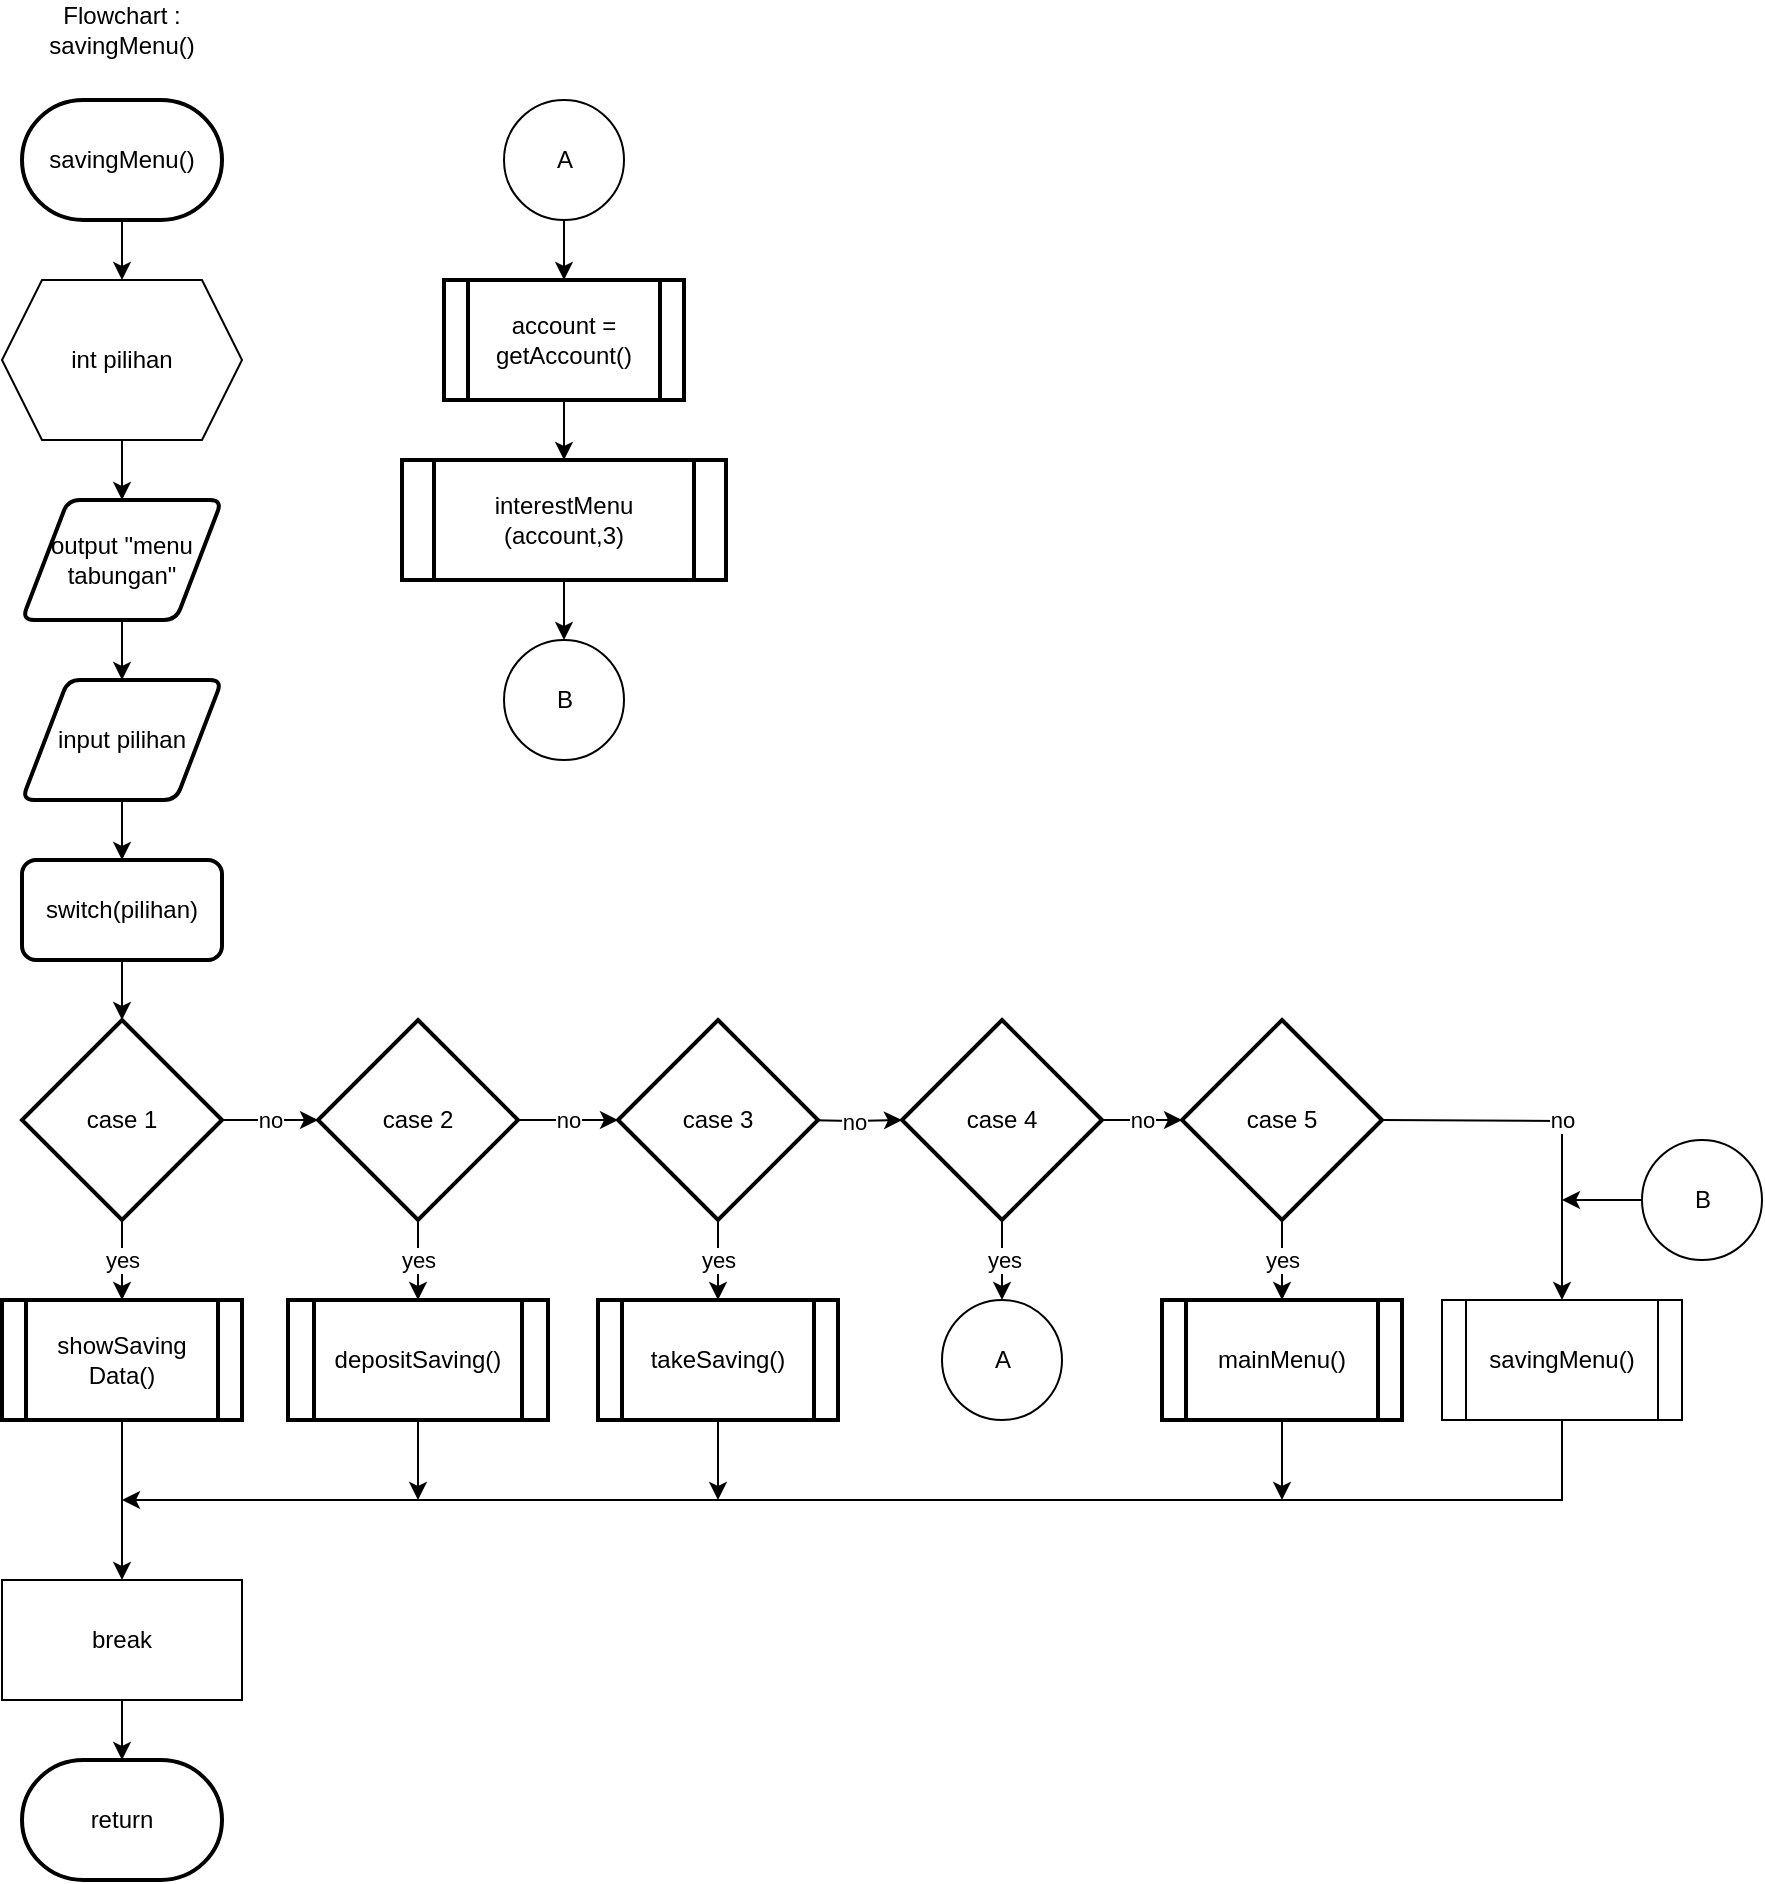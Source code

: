<mxfile version="15.9.4" type="device" pages="4"><diagram id="C5RBs43oDa-KdzZeNtuy" name="savingMenu()"><mxGraphModel dx="1019" dy="450" grid="1" gridSize="10" guides="1" tooltips="1" connect="1" arrows="1" fold="1" page="1" pageScale="1" pageWidth="827" pageHeight="1169" math="0" shadow="0"><root><mxCell id="WIyWlLk6GJQsqaUBKTNV-0"/><mxCell id="WIyWlLk6GJQsqaUBKTNV-1" parent="WIyWlLk6GJQsqaUBKTNV-0"/><mxCell id="yIIcX4tYhxVUDGNfmYMy-3" value="" style="edgeStyle=orthogonalEdgeStyle;rounded=0;orthogonalLoop=1;jettySize=auto;html=1;" parent="WIyWlLk6GJQsqaUBKTNV-1" source="-nszUusrxc3JbO1fV3Kq-1" target="yIIcX4tYhxVUDGNfmYMy-0" edge="1"><mxGeometry relative="1" as="geometry"/></mxCell><mxCell id="-nszUusrxc3JbO1fV3Kq-1" value="savingMenu()" style="strokeWidth=2;html=1;shape=mxgraph.flowchart.terminator;whiteSpace=wrap;" parent="WIyWlLk6GJQsqaUBKTNV-1" vertex="1"><mxGeometry x="90" y="130" width="100" height="60" as="geometry"/></mxCell><mxCell id="-nszUusrxc3JbO1fV3Kq-2" value="Flowchart : savingMenu()" style="text;html=1;strokeColor=none;fillColor=none;align=center;verticalAlign=middle;whiteSpace=wrap;rounded=0;" parent="WIyWlLk6GJQsqaUBKTNV-1" vertex="1"><mxGeometry x="105" y="80" width="70" height="30" as="geometry"/></mxCell><mxCell id="-nszUusrxc3JbO1fV3Kq-3" value="" style="edgeStyle=orthogonalEdgeStyle;rounded=0;orthogonalLoop=1;jettySize=auto;html=1;" parent="WIyWlLk6GJQsqaUBKTNV-1" source="-nszUusrxc3JbO1fV3Kq-4" target="-nszUusrxc3JbO1fV3Kq-6" edge="1"><mxGeometry relative="1" as="geometry"/></mxCell><mxCell id="-nszUusrxc3JbO1fV3Kq-4" value="output &quot;menu &lt;br&gt;tabungan&quot;" style="shape=parallelogram;html=1;strokeWidth=2;perimeter=parallelogramPerimeter;whiteSpace=wrap;rounded=1;arcSize=12;size=0.23;" parent="WIyWlLk6GJQsqaUBKTNV-1" vertex="1"><mxGeometry x="90" y="330" width="100" height="60" as="geometry"/></mxCell><mxCell id="-nszUusrxc3JbO1fV3Kq-5" value="" style="edgeStyle=orthogonalEdgeStyle;rounded=0;orthogonalLoop=1;jettySize=auto;html=1;" parent="WIyWlLk6GJQsqaUBKTNV-1" source="-nszUusrxc3JbO1fV3Kq-6" target="-nszUusrxc3JbO1fV3Kq-8" edge="1"><mxGeometry relative="1" as="geometry"/></mxCell><mxCell id="-nszUusrxc3JbO1fV3Kq-6" value="input pilihan" style="shape=parallelogram;html=1;strokeWidth=2;perimeter=parallelogramPerimeter;whiteSpace=wrap;rounded=1;arcSize=12;size=0.23;" parent="WIyWlLk6GJQsqaUBKTNV-1" vertex="1"><mxGeometry x="90" y="420" width="100" height="60" as="geometry"/></mxCell><mxCell id="-nszUusrxc3JbO1fV3Kq-7" value="" style="edgeStyle=orthogonalEdgeStyle;rounded=0;orthogonalLoop=1;jettySize=auto;html=1;" parent="WIyWlLk6GJQsqaUBKTNV-1" source="-nszUusrxc3JbO1fV3Kq-8" target="-nszUusrxc3JbO1fV3Kq-11" edge="1"><mxGeometry relative="1" as="geometry"/></mxCell><mxCell id="-nszUusrxc3JbO1fV3Kq-8" value="switch(pilihan)" style="rounded=1;whiteSpace=wrap;html=1;absoluteArcSize=1;arcSize=14;strokeWidth=2;" parent="WIyWlLk6GJQsqaUBKTNV-1" vertex="1"><mxGeometry x="90" y="510" width="100" height="50" as="geometry"/></mxCell><mxCell id="-nszUusrxc3JbO1fV3Kq-9" value="no" style="edgeStyle=orthogonalEdgeStyle;rounded=0;orthogonalLoop=1;jettySize=auto;html=1;" parent="WIyWlLk6GJQsqaUBKTNV-1" source="-nszUusrxc3JbO1fV3Kq-11" target="-nszUusrxc3JbO1fV3Kq-14" edge="1"><mxGeometry relative="1" as="geometry"/></mxCell><mxCell id="-nszUusrxc3JbO1fV3Kq-10" value="yes" style="edgeStyle=orthogonalEdgeStyle;rounded=0;orthogonalLoop=1;jettySize=auto;html=1;" parent="WIyWlLk6GJQsqaUBKTNV-1" source="-nszUusrxc3JbO1fV3Kq-11" target="-nszUusrxc3JbO1fV3Kq-33" edge="1"><mxGeometry relative="1" as="geometry"/></mxCell><mxCell id="-nszUusrxc3JbO1fV3Kq-11" value="case 1" style="strokeWidth=2;html=1;shape=mxgraph.flowchart.decision;whiteSpace=wrap;" parent="WIyWlLk6GJQsqaUBKTNV-1" vertex="1"><mxGeometry x="90" y="590" width="100" height="100" as="geometry"/></mxCell><mxCell id="-nszUusrxc3JbO1fV3Kq-12" value="no" style="edgeStyle=orthogonalEdgeStyle;rounded=0;orthogonalLoop=1;jettySize=auto;html=1;" parent="WIyWlLk6GJQsqaUBKTNV-1" source="-nszUusrxc3JbO1fV3Kq-14" target="-nszUusrxc3JbO1fV3Kq-17" edge="1"><mxGeometry relative="1" as="geometry"/></mxCell><mxCell id="-nszUusrxc3JbO1fV3Kq-13" value="yes" style="edgeStyle=orthogonalEdgeStyle;rounded=0;orthogonalLoop=1;jettySize=auto;html=1;" parent="WIyWlLk6GJQsqaUBKTNV-1" source="-nszUusrxc3JbO1fV3Kq-14" target="-nszUusrxc3JbO1fV3Kq-19" edge="1"><mxGeometry relative="1" as="geometry"/></mxCell><mxCell id="-nszUusrxc3JbO1fV3Kq-14" value="case 2" style="strokeWidth=2;html=1;shape=mxgraph.flowchart.decision;whiteSpace=wrap;" parent="WIyWlLk6GJQsqaUBKTNV-1" vertex="1"><mxGeometry x="238" y="590" width="100" height="100" as="geometry"/></mxCell><mxCell id="-nszUusrxc3JbO1fV3Kq-15" value="yes" style="edgeStyle=orthogonalEdgeStyle;rounded=0;orthogonalLoop=1;jettySize=auto;html=1;" parent="WIyWlLk6GJQsqaUBKTNV-1" source="-nszUusrxc3JbO1fV3Kq-17" target="-nszUusrxc3JbO1fV3Kq-21" edge="1"><mxGeometry relative="1" as="geometry"/></mxCell><mxCell id="-nszUusrxc3JbO1fV3Kq-16" value="no" style="edgeStyle=orthogonalEdgeStyle;rounded=0;orthogonalLoop=1;jettySize=auto;html=1;" parent="WIyWlLk6GJQsqaUBKTNV-1" target="-nszUusrxc3JbO1fV3Kq-24" edge="1"><mxGeometry relative="1" as="geometry"><mxPoint x="480" y="640" as="sourcePoint"/></mxGeometry></mxCell><mxCell id="-nszUusrxc3JbO1fV3Kq-17" value="case 3" style="strokeWidth=2;html=1;shape=mxgraph.flowchart.decision;whiteSpace=wrap;" parent="WIyWlLk6GJQsqaUBKTNV-1" vertex="1"><mxGeometry x="388" y="590" width="100" height="100" as="geometry"/></mxCell><mxCell id="xjSp0r-XXfAKf_HPxONx-3" style="edgeStyle=orthogonalEdgeStyle;rounded=0;orthogonalLoop=1;jettySize=auto;html=1;exitX=0.5;exitY=1;exitDx=0;exitDy=0;" parent="WIyWlLk6GJQsqaUBKTNV-1" source="-nszUusrxc3JbO1fV3Kq-19" edge="1"><mxGeometry relative="1" as="geometry"><mxPoint x="288" y="830" as="targetPoint"/></mxGeometry></mxCell><mxCell id="-nszUusrxc3JbO1fV3Kq-19" value="depositSaving()" style="shape=process;whiteSpace=wrap;html=1;backgroundOutline=1;strokeWidth=2;" parent="WIyWlLk6GJQsqaUBKTNV-1" vertex="1"><mxGeometry x="223" y="730" width="130" height="60" as="geometry"/></mxCell><mxCell id="xjSp0r-XXfAKf_HPxONx-5" style="edgeStyle=orthogonalEdgeStyle;rounded=0;orthogonalLoop=1;jettySize=auto;html=1;exitX=0.5;exitY=1;exitDx=0;exitDy=0;" parent="WIyWlLk6GJQsqaUBKTNV-1" source="-nszUusrxc3JbO1fV3Kq-21" edge="1"><mxGeometry relative="1" as="geometry"><mxPoint x="438" y="830" as="targetPoint"/></mxGeometry></mxCell><mxCell id="-nszUusrxc3JbO1fV3Kq-21" value="takeSaving()" style="shape=process;whiteSpace=wrap;html=1;backgroundOutline=1;strokeWidth=2;" parent="WIyWlLk6GJQsqaUBKTNV-1" vertex="1"><mxGeometry x="378" y="730" width="120" height="60" as="geometry"/></mxCell><mxCell id="-nszUusrxc3JbO1fV3Kq-22" value="yes" style="edgeStyle=orthogonalEdgeStyle;rounded=0;orthogonalLoop=1;jettySize=auto;html=1;" parent="WIyWlLk6GJQsqaUBKTNV-1" source="-nszUusrxc3JbO1fV3Kq-24" edge="1"><mxGeometry relative="1" as="geometry"><mxPoint x="580" y="730" as="targetPoint"/></mxGeometry></mxCell><mxCell id="-nszUusrxc3JbO1fV3Kq-23" value="no" style="edgeStyle=orthogonalEdgeStyle;rounded=0;orthogonalLoop=1;jettySize=auto;html=1;" parent="WIyWlLk6GJQsqaUBKTNV-1" source="-nszUusrxc3JbO1fV3Kq-24" target="-nszUusrxc3JbO1fV3Kq-28" edge="1"><mxGeometry relative="1" as="geometry"/></mxCell><mxCell id="-nszUusrxc3JbO1fV3Kq-24" value="case 4" style="strokeWidth=2;html=1;shape=mxgraph.flowchart.decision;whiteSpace=wrap;" parent="WIyWlLk6GJQsqaUBKTNV-1" vertex="1"><mxGeometry x="530" y="590" width="100" height="100" as="geometry"/></mxCell><mxCell id="-nszUusrxc3JbO1fV3Kq-27" value="yes" style="edgeStyle=orthogonalEdgeStyle;rounded=0;orthogonalLoop=1;jettySize=auto;html=1;" parent="WIyWlLk6GJQsqaUBKTNV-1" source="-nszUusrxc3JbO1fV3Kq-28" target="-nszUusrxc3JbO1fV3Kq-30" edge="1"><mxGeometry relative="1" as="geometry"/></mxCell><mxCell id="-nszUusrxc3JbO1fV3Kq-28" value="case 5" style="strokeWidth=2;html=1;shape=mxgraph.flowchart.decision;whiteSpace=wrap;" parent="WIyWlLk6GJQsqaUBKTNV-1" vertex="1"><mxGeometry x="670" y="590" width="100" height="100" as="geometry"/></mxCell><mxCell id="xjSp0r-XXfAKf_HPxONx-6" style="edgeStyle=orthogonalEdgeStyle;rounded=0;orthogonalLoop=1;jettySize=auto;html=1;exitX=0.5;exitY=1;exitDx=0;exitDy=0;" parent="WIyWlLk6GJQsqaUBKTNV-1" source="-nszUusrxc3JbO1fV3Kq-30" edge="1"><mxGeometry relative="1" as="geometry"><mxPoint x="720" y="830" as="targetPoint"/></mxGeometry></mxCell><mxCell id="-nszUusrxc3JbO1fV3Kq-30" value="mainMenu()" style="shape=process;whiteSpace=wrap;html=1;backgroundOutline=1;strokeWidth=2;" parent="WIyWlLk6GJQsqaUBKTNV-1" vertex="1"><mxGeometry x="660" y="730" width="120" height="60" as="geometry"/></mxCell><mxCell id="-nszUusrxc3JbO1fV3Kq-31" value="no" style="edgeStyle=orthogonalEdgeStyle;rounded=0;orthogonalLoop=1;jettySize=auto;html=1;exitX=1;exitY=0.5;exitDx=0;exitDy=0;exitPerimeter=0;entryX=0.5;entryY=0;entryDx=0;entryDy=0;" parent="WIyWlLk6GJQsqaUBKTNV-1" target="-nszUusrxc3JbO1fV3Kq-35" edge="1"><mxGeometry relative="1" as="geometry"><mxPoint x="770" y="640" as="sourcePoint"/></mxGeometry></mxCell><mxCell id="xjSp0r-XXfAKf_HPxONx-2" value="" style="edgeStyle=orthogonalEdgeStyle;rounded=0;orthogonalLoop=1;jettySize=auto;html=1;" parent="WIyWlLk6GJQsqaUBKTNV-1" source="-nszUusrxc3JbO1fV3Kq-33" target="xjSp0r-XXfAKf_HPxONx-1" edge="1"><mxGeometry relative="1" as="geometry"/></mxCell><mxCell id="-nszUusrxc3JbO1fV3Kq-33" value="showSaving&lt;br&gt;Data()" style="shape=process;whiteSpace=wrap;html=1;backgroundOutline=1;strokeWidth=2;" parent="WIyWlLk6GJQsqaUBKTNV-1" vertex="1"><mxGeometry x="80" y="730" width="120" height="60" as="geometry"/></mxCell><mxCell id="-nszUusrxc3JbO1fV3Kq-34" style="edgeStyle=orthogonalEdgeStyle;rounded=0;orthogonalLoop=1;jettySize=auto;html=1;exitX=0.5;exitY=1;exitDx=0;exitDy=0;" parent="WIyWlLk6GJQsqaUBKTNV-1" source="-nszUusrxc3JbO1fV3Kq-35" edge="1"><mxGeometry relative="1" as="geometry"><mxPoint x="140" y="830" as="targetPoint"/><Array as="points"><mxPoint x="860" y="830"/><mxPoint x="720" y="830"/></Array></mxGeometry></mxCell><mxCell id="-nszUusrxc3JbO1fV3Kq-35" value="savingMenu()" style="shape=process;whiteSpace=wrap;html=1;backgroundOutline=1;" parent="WIyWlLk6GJQsqaUBKTNV-1" vertex="1"><mxGeometry x="800" y="730" width="120" height="60" as="geometry"/></mxCell><mxCell id="-nszUusrxc3JbO1fV3Kq-36" value="return" style="strokeWidth=2;html=1;shape=mxgraph.flowchart.terminator;whiteSpace=wrap;" parent="WIyWlLk6GJQsqaUBKTNV-1" vertex="1"><mxGeometry x="90" y="960" width="100" height="60" as="geometry"/></mxCell><mxCell id="-nszUusrxc3JbO1fV3Kq-37" value="A" style="verticalLabelPosition=middle;verticalAlign=middle;html=1;shape=mxgraph.flowchart.on-page_reference;labelPosition=center;align=center;" parent="WIyWlLk6GJQsqaUBKTNV-1" vertex="1"><mxGeometry x="550" y="730" width="60" height="60" as="geometry"/></mxCell><mxCell id="-nszUusrxc3JbO1fV3Kq-45" style="edgeStyle=orthogonalEdgeStyle;rounded=0;orthogonalLoop=1;jettySize=auto;html=1;exitX=0.5;exitY=1;exitDx=0;exitDy=0;exitPerimeter=0;" parent="WIyWlLk6GJQsqaUBKTNV-1" source="-nszUusrxc3JbO1fV3Kq-38" target="-nszUusrxc3JbO1fV3Kq-39" edge="1"><mxGeometry relative="1" as="geometry"/></mxCell><mxCell id="-nszUusrxc3JbO1fV3Kq-38" value="A" style="verticalLabelPosition=middle;verticalAlign=middle;html=1;shape=mxgraph.flowchart.on-page_reference;labelPosition=center;align=center;" parent="WIyWlLk6GJQsqaUBKTNV-1" vertex="1"><mxGeometry x="331" y="130" width="60" height="60" as="geometry"/></mxCell><mxCell id="-nszUusrxc3JbO1fV3Kq-46" style="edgeStyle=orthogonalEdgeStyle;rounded=0;orthogonalLoop=1;jettySize=auto;html=1;exitX=0.5;exitY=1;exitDx=0;exitDy=0;" parent="WIyWlLk6GJQsqaUBKTNV-1" source="-nszUusrxc3JbO1fV3Kq-39" target="-nszUusrxc3JbO1fV3Kq-40" edge="1"><mxGeometry relative="1" as="geometry"/></mxCell><mxCell id="-nszUusrxc3JbO1fV3Kq-39" value="account = getAccount()" style="shape=process;whiteSpace=wrap;html=1;backgroundOutline=1;strokeWidth=2;" parent="WIyWlLk6GJQsqaUBKTNV-1" vertex="1"><mxGeometry x="301" y="220" width="120" height="60" as="geometry"/></mxCell><mxCell id="-nszUusrxc3JbO1fV3Kq-47" style="edgeStyle=orthogonalEdgeStyle;rounded=0;orthogonalLoop=1;jettySize=auto;html=1;exitX=0.5;exitY=1;exitDx=0;exitDy=0;entryX=0.5;entryY=0;entryDx=0;entryDy=0;" parent="WIyWlLk6GJQsqaUBKTNV-1" source="-nszUusrxc3JbO1fV3Kq-40" edge="1"><mxGeometry relative="1" as="geometry"><mxPoint x="361" y="400" as="targetPoint"/></mxGeometry></mxCell><mxCell id="-nszUusrxc3JbO1fV3Kq-40" value="interestMenu&lt;br&gt;(account,3)" style="shape=process;whiteSpace=wrap;html=1;backgroundOutline=1;strokeWidth=2;" parent="WIyWlLk6GJQsqaUBKTNV-1" vertex="1"><mxGeometry x="280" y="310" width="162" height="60" as="geometry"/></mxCell><mxCell id="-nszUusrxc3JbO1fV3Kq-48" value="B" style="verticalLabelPosition=middle;verticalAlign=middle;html=1;shape=mxgraph.flowchart.on-page_reference;labelPosition=center;align=center;" parent="WIyWlLk6GJQsqaUBKTNV-1" vertex="1"><mxGeometry x="331" y="400" width="60" height="60" as="geometry"/></mxCell><mxCell id="xjSp0r-XXfAKf_HPxONx-0" style="edgeStyle=orthogonalEdgeStyle;rounded=0;orthogonalLoop=1;jettySize=auto;html=1;exitX=0;exitY=0.5;exitDx=0;exitDy=0;exitPerimeter=0;" parent="WIyWlLk6GJQsqaUBKTNV-1" source="-nszUusrxc3JbO1fV3Kq-49" edge="1"><mxGeometry relative="1" as="geometry"><mxPoint x="860" y="680" as="targetPoint"/></mxGeometry></mxCell><mxCell id="-nszUusrxc3JbO1fV3Kq-49" value="B" style="verticalLabelPosition=middle;verticalAlign=middle;html=1;shape=mxgraph.flowchart.on-page_reference;labelPosition=center;align=center;" parent="WIyWlLk6GJQsqaUBKTNV-1" vertex="1"><mxGeometry x="900" y="650" width="60" height="60" as="geometry"/></mxCell><mxCell id="yIIcX4tYhxVUDGNfmYMy-2" value="" style="edgeStyle=orthogonalEdgeStyle;rounded=0;orthogonalLoop=1;jettySize=auto;html=1;" parent="WIyWlLk6GJQsqaUBKTNV-1" source="yIIcX4tYhxVUDGNfmYMy-0" target="-nszUusrxc3JbO1fV3Kq-4" edge="1"><mxGeometry relative="1" as="geometry"/></mxCell><mxCell id="yIIcX4tYhxVUDGNfmYMy-0" value="int pilihan" style="shape=hexagon;perimeter=hexagonPerimeter2;whiteSpace=wrap;html=1;fixedSize=1;" parent="WIyWlLk6GJQsqaUBKTNV-1" vertex="1"><mxGeometry x="80" y="220" width="120" height="80" as="geometry"/></mxCell><mxCell id="xjSp0r-XXfAKf_HPxONx-7" value="" style="edgeStyle=orthogonalEdgeStyle;rounded=0;orthogonalLoop=1;jettySize=auto;html=1;" parent="WIyWlLk6GJQsqaUBKTNV-1" source="xjSp0r-XXfAKf_HPxONx-1" target="-nszUusrxc3JbO1fV3Kq-36" edge="1"><mxGeometry relative="1" as="geometry"/></mxCell><mxCell id="xjSp0r-XXfAKf_HPxONx-1" value="break" style="rounded=0;whiteSpace=wrap;html=1;" parent="WIyWlLk6GJQsqaUBKTNV-1" vertex="1"><mxGeometry x="80" y="870" width="120" height="60" as="geometry"/></mxCell></root></mxGraphModel></diagram><diagram id="xe0Y-MB29WA9y-xIj9U2" name="showSavingData()"><mxGraphModel dx="1019" dy="528" grid="1" gridSize="10" guides="1" tooltips="1" connect="1" arrows="1" fold="1" page="1" pageScale="1" pageWidth="850" pageHeight="1100" math="0" shadow="0"><root><mxCell id="8jL4hDLIi4pe080uTRAJ-0"/><mxCell id="8jL4hDLIi4pe080uTRAJ-1" parent="8jL4hDLIi4pe080uTRAJ-0"/><mxCell id="kbGMlNu9Hg7yZWEitsHK-0" value="" style="edgeStyle=orthogonalEdgeStyle;rounded=0;orthogonalLoop=1;jettySize=auto;html=1;" parent="8jL4hDLIi4pe080uTRAJ-1" source="kbGMlNu9Hg7yZWEitsHK-1" target="kbGMlNu9Hg7yZWEitsHK-4" edge="1"><mxGeometry relative="1" as="geometry"/></mxCell><mxCell id="kbGMlNu9Hg7yZWEitsHK-1" value="showSavingData()" style="strokeWidth=2;html=1;shape=mxgraph.flowchart.terminator;whiteSpace=wrap;" parent="8jL4hDLIi4pe080uTRAJ-1" vertex="1"><mxGeometry x="90" y="140" width="100" height="60" as="geometry"/></mxCell><mxCell id="kbGMlNu9Hg7yZWEitsHK-2" value="Flowchart :&amp;nbsp;&lt;br&gt;showSavingData()" style="text;html=1;strokeColor=none;fillColor=none;align=center;verticalAlign=middle;whiteSpace=wrap;rounded=0;" parent="8jL4hDLIi4pe080uTRAJ-1" vertex="1"><mxGeometry x="105" y="90" width="70" height="30" as="geometry"/></mxCell><mxCell id="kbGMlNu9Hg7yZWEitsHK-3" value="" style="edgeStyle=orthogonalEdgeStyle;rounded=0;orthogonalLoop=1;jettySize=auto;html=1;" parent="8jL4hDLIi4pe080uTRAJ-1" source="kbGMlNu9Hg7yZWEitsHK-4" target="kbGMlNu9Hg7yZWEitsHK-6" edge="1"><mxGeometry relative="1" as="geometry"/></mxCell><mxCell id="kbGMlNu9Hg7yZWEitsHK-4" value="account = getAccount()" style="shape=process;whiteSpace=wrap;html=1;backgroundOutline=1;" parent="8jL4hDLIi4pe080uTRAJ-1" vertex="1"><mxGeometry x="80" y="230" width="120" height="60" as="geometry"/></mxCell><mxCell id="kbGMlNu9Hg7yZWEitsHK-5" value="" style="edgeStyle=orthogonalEdgeStyle;rounded=0;orthogonalLoop=1;jettySize=auto;html=1;" parent="8jL4hDLIi4pe080uTRAJ-1" source="kbGMlNu9Hg7yZWEitsHK-6" target="kbGMlNu9Hg7yZWEitsHK-8" edge="1"><mxGeometry relative="1" as="geometry"/></mxCell><mxCell id="kbGMlNu9Hg7yZWEitsHK-6" value="output &quot;jumlah&lt;br&gt;tabungan&quot; +account[3]" style="shape=parallelogram;perimeter=parallelogramPerimeter;whiteSpace=wrap;html=1;fixedSize=1;" parent="8jL4hDLIi4pe080uTRAJ-1" vertex="1"><mxGeometry x="80" y="320" width="120" height="60" as="geometry"/></mxCell><mxCell id="kbGMlNu9Hg7yZWEitsHK-7" value="" style="edgeStyle=orthogonalEdgeStyle;rounded=0;orthogonalLoop=1;jettySize=auto;html=1;" parent="8jL4hDLIi4pe080uTRAJ-1" source="kbGMlNu9Hg7yZWEitsHK-8" target="kbGMlNu9Hg7yZWEitsHK-10" edge="1"><mxGeometry relative="1" as="geometry"/></mxCell><mxCell id="kbGMlNu9Hg7yZWEitsHK-8" value="addHistory&lt;br&gt;(account[0],msg)" style="shape=process;whiteSpace=wrap;html=1;backgroundOutline=1;" parent="8jL4hDLIi4pe080uTRAJ-1" vertex="1"><mxGeometry x="80" y="410" width="120" height="60" as="geometry"/></mxCell><mxCell id="kbGMlNu9Hg7yZWEitsHK-9" value="" style="edgeStyle=orthogonalEdgeStyle;rounded=0;orthogonalLoop=1;jettySize=auto;html=1;" parent="8jL4hDLIi4pe080uTRAJ-1" source="kbGMlNu9Hg7yZWEitsHK-10" target="kbGMlNu9Hg7yZWEitsHK-11" edge="1"><mxGeometry relative="1" as="geometry"/></mxCell><mxCell id="kbGMlNu9Hg7yZWEitsHK-10" value="savingMenu()" style="shape=process;whiteSpace=wrap;html=1;backgroundOutline=1;" parent="8jL4hDLIi4pe080uTRAJ-1" vertex="1"><mxGeometry x="80" y="500" width="120" height="60" as="geometry"/></mxCell><mxCell id="kbGMlNu9Hg7yZWEitsHK-11" value="return" style="strokeWidth=2;html=1;shape=mxgraph.flowchart.terminator;whiteSpace=wrap;" parent="8jL4hDLIi4pe080uTRAJ-1" vertex="1"><mxGeometry x="90" y="590" width="100" height="60" as="geometry"/></mxCell></root></mxGraphModel></diagram><diagram id="n7FV_tRRDbVzC53QKuAc" name="depositSaving()"><mxGraphModel dx="1019" dy="528" grid="1" gridSize="10" guides="1" tooltips="1" connect="1" arrows="1" fold="1" page="1" pageScale="1" pageWidth="850" pageHeight="1100" math="0" shadow="0"><root><mxCell id="qZUuwB2qGm_SdZh3Veas-0"/><mxCell id="qZUuwB2qGm_SdZh3Veas-1" parent="qZUuwB2qGm_SdZh3Veas-0"/><mxCell id="ROjh1EEbCivWpaSVxhmd-0" value="" style="edgeStyle=orthogonalEdgeStyle;rounded=0;orthogonalLoop=1;jettySize=auto;html=1;" parent="qZUuwB2qGm_SdZh3Veas-1" source="ROjh1EEbCivWpaSVxhmd-1" target="ROjh1EEbCivWpaSVxhmd-15" edge="1"><mxGeometry relative="1" as="geometry"/></mxCell><mxCell id="ROjh1EEbCivWpaSVxhmd-1" value="depositSaving()" style="strokeWidth=2;html=1;shape=mxgraph.flowchart.terminator;whiteSpace=wrap;" parent="qZUuwB2qGm_SdZh3Veas-1" vertex="1"><mxGeometry x="90" y="130" width="100" height="60" as="geometry"/></mxCell><mxCell id="ROjh1EEbCivWpaSVxhmd-2" value="Flowchart : depositSaving()" style="text;html=1;strokeColor=none;fillColor=none;align=center;verticalAlign=middle;whiteSpace=wrap;rounded=0;" parent="qZUuwB2qGm_SdZh3Veas-1" vertex="1"><mxGeometry x="105" y="80" width="70" height="30" as="geometry"/></mxCell><mxCell id="ROjh1EEbCivWpaSVxhmd-3" value="" style="edgeStyle=orthogonalEdgeStyle;rounded=0;orthogonalLoop=1;jettySize=auto;html=1;" parent="qZUuwB2qGm_SdZh3Veas-1" source="ROjh1EEbCivWpaSVxhmd-4" target="ROjh1EEbCivWpaSVxhmd-6" edge="1"><mxGeometry relative="1" as="geometry"/></mxCell><mxCell id="ROjh1EEbCivWpaSVxhmd-4" value="account = getAccount()" style="shape=process;whiteSpace=wrap;html=1;backgroundOutline=1;" parent="qZUuwB2qGm_SdZh3Veas-1" vertex="1"><mxGeometry x="80" y="330" width="120" height="60" as="geometry"/></mxCell><mxCell id="ROjh1EEbCivWpaSVxhmd-5" value="" style="edgeStyle=orthogonalEdgeStyle;rounded=0;orthogonalLoop=1;jettySize=auto;html=1;" parent="qZUuwB2qGm_SdZh3Veas-1" source="ROjh1EEbCivWpaSVxhmd-6" target="ROjh1EEbCivWpaSVxhmd-13" edge="1"><mxGeometry relative="1" as="geometry"/></mxCell><mxCell id="ROjh1EEbCivWpaSVxhmd-6" value="output &quot;jumlah deposit : &quot;" style="shape=parallelogram;perimeter=parallelogramPerimeter;whiteSpace=wrap;html=1;fixedSize=1;" parent="qZUuwB2qGm_SdZh3Veas-1" vertex="1"><mxGeometry x="80" y="420" width="120" height="60" as="geometry"/></mxCell><mxCell id="ROjh1EEbCivWpaSVxhmd-7" value="" style="edgeStyle=orthogonalEdgeStyle;rounded=0;orthogonalLoop=1;jettySize=auto;html=1;" parent="qZUuwB2qGm_SdZh3Veas-1" source="ROjh1EEbCivWpaSVxhmd-8" target="ROjh1EEbCivWpaSVxhmd-10" edge="1"><mxGeometry relative="1" as="geometry"/></mxCell><mxCell id="ROjh1EEbCivWpaSVxhmd-8" value="addHistory&lt;br&gt;(account[0],msg)" style="shape=process;whiteSpace=wrap;html=1;backgroundOutline=1;" parent="qZUuwB2qGm_SdZh3Veas-1" vertex="1"><mxGeometry x="290" y="830" width="120" height="60" as="geometry"/></mxCell><mxCell id="ROjh1EEbCivWpaSVxhmd-9" value="" style="edgeStyle=orthogonalEdgeStyle;rounded=0;orthogonalLoop=1;jettySize=auto;html=1;" parent="qZUuwB2qGm_SdZh3Veas-1" source="ROjh1EEbCivWpaSVxhmd-10" target="ROjh1EEbCivWpaSVxhmd-11" edge="1"><mxGeometry relative="1" as="geometry"/></mxCell><mxCell id="ROjh1EEbCivWpaSVxhmd-10" value="savingMenu()" style="shape=process;whiteSpace=wrap;html=1;backgroundOutline=1;" parent="qZUuwB2qGm_SdZh3Veas-1" vertex="1"><mxGeometry x="80" y="830" width="120" height="60" as="geometry"/></mxCell><mxCell id="ROjh1EEbCivWpaSVxhmd-11" value="return" style="strokeWidth=2;html=1;shape=mxgraph.flowchart.terminator;whiteSpace=wrap;" parent="qZUuwB2qGm_SdZh3Veas-1" vertex="1"><mxGeometry x="90" y="926" width="100" height="60" as="geometry"/></mxCell><mxCell id="NiAfJv12n0Q94RXNEQKC-3" value="" style="edgeStyle=orthogonalEdgeStyle;rounded=0;orthogonalLoop=1;jettySize=auto;html=1;" parent="qZUuwB2qGm_SdZh3Veas-1" source="ROjh1EEbCivWpaSVxhmd-13" target="NiAfJv12n0Q94RXNEQKC-0" edge="1"><mxGeometry relative="1" as="geometry"/></mxCell><mxCell id="ROjh1EEbCivWpaSVxhmd-13" value="input &lt;br&gt;depositAmount" style="shape=parallelogram;perimeter=parallelogramPerimeter;whiteSpace=wrap;html=1;fixedSize=1;" parent="qZUuwB2qGm_SdZh3Veas-1" vertex="1"><mxGeometry x="80" y="510" width="120" height="60" as="geometry"/></mxCell><mxCell id="ROjh1EEbCivWpaSVxhmd-14" value="" style="edgeStyle=orthogonalEdgeStyle;rounded=0;orthogonalLoop=1;jettySize=auto;html=1;" parent="qZUuwB2qGm_SdZh3Veas-1" source="ROjh1EEbCivWpaSVxhmd-15" target="ROjh1EEbCivWpaSVxhmd-4" edge="1"><mxGeometry relative="1" as="geometry"/></mxCell><mxCell id="ROjh1EEbCivWpaSVxhmd-15" value="double depositAmount" style="shape=hexagon;perimeter=hexagonPerimeter2;whiteSpace=wrap;html=1;fixedSize=1;" parent="qZUuwB2qGm_SdZh3Veas-1" vertex="1"><mxGeometry x="80" y="220" width="120" height="80" as="geometry"/></mxCell><mxCell id="ROjh1EEbCivWpaSVxhmd-16" value="" style="edgeStyle=orthogonalEdgeStyle;rounded=0;orthogonalLoop=1;jettySize=auto;html=1;" parent="qZUuwB2qGm_SdZh3Veas-1" source="ROjh1EEbCivWpaSVxhmd-17" target="ROjh1EEbCivWpaSVxhmd-8" edge="1"><mxGeometry relative="1" as="geometry"/></mxCell><mxCell id="ROjh1EEbCivWpaSVxhmd-17" value="account[3] += depositAmount" style="rounded=0;whiteSpace=wrap;html=1;" parent="qZUuwB2qGm_SdZh3Veas-1" vertex="1"><mxGeometry x="290" y="730" width="120" height="60" as="geometry"/></mxCell><mxCell id="NiAfJv12n0Q94RXNEQKC-8" value="yes" style="edgeStyle=orthogonalEdgeStyle;rounded=0;orthogonalLoop=1;jettySize=auto;html=1;exitX=1;exitY=0.5;exitDx=0;exitDy=0;entryX=0;entryY=0.5;entryDx=0;entryDy=0;" parent="qZUuwB2qGm_SdZh3Veas-1" source="NiAfJv12n0Q94RXNEQKC-0" target="NiAfJv12n0Q94RXNEQKC-1" edge="1"><mxGeometry relative="1" as="geometry"/></mxCell><mxCell id="InoZKJ0wc4c87ncBdoPh-2" value="no" style="edgeStyle=orthogonalEdgeStyle;rounded=0;orthogonalLoop=1;jettySize=auto;html=1;" parent="qZUuwB2qGm_SdZh3Veas-1" source="NiAfJv12n0Q94RXNEQKC-0" target="InoZKJ0wc4c87ncBdoPh-0" edge="1"><mxGeometry relative="1" as="geometry"/></mxCell><mxCell id="NiAfJv12n0Q94RXNEQKC-0" value="account[2] &amp;gt;= depositAmount" style="rhombus;whiteSpace=wrap;html=1;" parent="qZUuwB2qGm_SdZh3Veas-1" vertex="1"><mxGeometry x="80" y="600" width="120" height="110" as="geometry"/></mxCell><mxCell id="NiAfJv12n0Q94RXNEQKC-6" value="" style="edgeStyle=orthogonalEdgeStyle;rounded=0;orthogonalLoop=1;jettySize=auto;html=1;" parent="qZUuwB2qGm_SdZh3Veas-1" source="NiAfJv12n0Q94RXNEQKC-1" target="ROjh1EEbCivWpaSVxhmd-17" edge="1"><mxGeometry relative="1" as="geometry"/></mxCell><mxCell id="NiAfJv12n0Q94RXNEQKC-1" value="account[2] -= depositAmount" style="rounded=0;whiteSpace=wrap;html=1;" parent="qZUuwB2qGm_SdZh3Veas-1" vertex="1"><mxGeometry x="290" y="624" width="120" height="60" as="geometry"/></mxCell><mxCell id="InoZKJ0wc4c87ncBdoPh-3" value="" style="edgeStyle=orthogonalEdgeStyle;rounded=0;orthogonalLoop=1;jettySize=auto;html=1;" parent="qZUuwB2qGm_SdZh3Veas-1" source="InoZKJ0wc4c87ncBdoPh-0" target="ROjh1EEbCivWpaSVxhmd-10" edge="1"><mxGeometry relative="1" as="geometry"/></mxCell><mxCell id="InoZKJ0wc4c87ncBdoPh-0" value="output &quot;saldo tidak cukup&quot;" style="shape=parallelogram;perimeter=parallelogramPerimeter;whiteSpace=wrap;html=1;fixedSize=1;" parent="qZUuwB2qGm_SdZh3Veas-1" vertex="1"><mxGeometry x="80" y="740" width="120" height="60" as="geometry"/></mxCell></root></mxGraphModel></diagram><diagram id="8pAksacqqV91Sueu7HFr" name="takeSaving()"><mxGraphModel dx="1019" dy="528" grid="1" gridSize="10" guides="1" tooltips="1" connect="1" arrows="1" fold="1" page="1" pageScale="1" pageWidth="850" pageHeight="1100" math="0" shadow="0"><root><mxCell id="BbCXZabrmn4rUTzMbi4W-0"/><mxCell id="BbCXZabrmn4rUTzMbi4W-1" parent="BbCXZabrmn4rUTzMbi4W-0"/><mxCell id="qbSiTJgYFv6jzw1MUSCc-0" value="" style="edgeStyle=orthogonalEdgeStyle;rounded=0;orthogonalLoop=1;jettySize=auto;html=1;" parent="BbCXZabrmn4rUTzMbi4W-1" source="qbSiTJgYFv6jzw1MUSCc-1" target="qbSiTJgYFv6jzw1MUSCc-15" edge="1"><mxGeometry relative="1" as="geometry"/></mxCell><mxCell id="qbSiTJgYFv6jzw1MUSCc-1" value="takeSaving()" style="strokeWidth=2;html=1;shape=mxgraph.flowchart.terminator;whiteSpace=wrap;" parent="BbCXZabrmn4rUTzMbi4W-1" vertex="1"><mxGeometry x="120" y="130" width="100" height="60" as="geometry"/></mxCell><mxCell id="qbSiTJgYFv6jzw1MUSCc-2" value="Flowchart : takeSaving()" style="text;html=1;strokeColor=none;fillColor=none;align=center;verticalAlign=middle;whiteSpace=wrap;rounded=0;" parent="BbCXZabrmn4rUTzMbi4W-1" vertex="1"><mxGeometry x="135" y="80" width="70" height="30" as="geometry"/></mxCell><mxCell id="qbSiTJgYFv6jzw1MUSCc-3" value="" style="edgeStyle=orthogonalEdgeStyle;rounded=0;orthogonalLoop=1;jettySize=auto;html=1;" parent="BbCXZabrmn4rUTzMbi4W-1" source="qbSiTJgYFv6jzw1MUSCc-4" target="qbSiTJgYFv6jzw1MUSCc-6" edge="1"><mxGeometry relative="1" as="geometry"/></mxCell><mxCell id="qbSiTJgYFv6jzw1MUSCc-4" value="account = getAccount()" style="shape=process;whiteSpace=wrap;html=1;backgroundOutline=1;" parent="BbCXZabrmn4rUTzMbi4W-1" vertex="1"><mxGeometry x="110" y="330" width="120" height="60" as="geometry"/></mxCell><mxCell id="qbSiTJgYFv6jzw1MUSCc-5" value="" style="edgeStyle=orthogonalEdgeStyle;rounded=0;orthogonalLoop=1;jettySize=auto;html=1;" parent="BbCXZabrmn4rUTzMbi4W-1" source="qbSiTJgYFv6jzw1MUSCc-6" target="qbSiTJgYFv6jzw1MUSCc-13" edge="1"><mxGeometry relative="1" as="geometry"/></mxCell><mxCell id="qbSiTJgYFv6jzw1MUSCc-6" value="output &quot;jumlah penarikan : &quot;" style="shape=parallelogram;perimeter=parallelogramPerimeter;whiteSpace=wrap;html=1;fixedSize=1;" parent="BbCXZabrmn4rUTzMbi4W-1" vertex="1"><mxGeometry x="110" y="420" width="120" height="60" as="geometry"/></mxCell><mxCell id="qbSiTJgYFv6jzw1MUSCc-7" value="" style="edgeStyle=orthogonalEdgeStyle;rounded=0;orthogonalLoop=1;jettySize=auto;html=1;" parent="BbCXZabrmn4rUTzMbi4W-1" source="qbSiTJgYFv6jzw1MUSCc-8" target="qbSiTJgYFv6jzw1MUSCc-10" edge="1"><mxGeometry relative="1" as="geometry"/></mxCell><mxCell id="qbSiTJgYFv6jzw1MUSCc-8" value="addHistory&lt;br&gt;(account[0],msg)" style="shape=process;whiteSpace=wrap;html=1;backgroundOutline=1;" parent="BbCXZabrmn4rUTzMbi4W-1" vertex="1"><mxGeometry x="320" y="931" width="120" height="60" as="geometry"/></mxCell><mxCell id="qbSiTJgYFv6jzw1MUSCc-9" value="" style="edgeStyle=orthogonalEdgeStyle;rounded=0;orthogonalLoop=1;jettySize=auto;html=1;" parent="BbCXZabrmn4rUTzMbi4W-1" source="qbSiTJgYFv6jzw1MUSCc-10" target="qbSiTJgYFv6jzw1MUSCc-11" edge="1"><mxGeometry relative="1" as="geometry"/></mxCell><mxCell id="qbSiTJgYFv6jzw1MUSCc-10" value="savingMenu()" style="shape=process;whiteSpace=wrap;html=1;backgroundOutline=1;" parent="BbCXZabrmn4rUTzMbi4W-1" vertex="1"><mxGeometry x="110" y="931" width="120" height="60" as="geometry"/></mxCell><mxCell id="qbSiTJgYFv6jzw1MUSCc-11" value="return" style="strokeWidth=2;html=1;shape=mxgraph.flowchart.terminator;whiteSpace=wrap;" parent="BbCXZabrmn4rUTzMbi4W-1" vertex="1"><mxGeometry x="120" y="1027" width="100" height="60" as="geometry"/></mxCell><mxCell id="qbSiTJgYFv6jzw1MUSCc-12" value="" style="edgeStyle=orthogonalEdgeStyle;rounded=0;orthogonalLoop=1;jettySize=auto;html=1;" parent="BbCXZabrmn4rUTzMbi4W-1" source="qbSiTJgYFv6jzw1MUSCc-13" target="Cgs0iZ85uxt2PFtPncwx-0" edge="1"><mxGeometry relative="1" as="geometry"><mxPoint x="170" y="589" as="targetPoint"/></mxGeometry></mxCell><mxCell id="qbSiTJgYFv6jzw1MUSCc-13" value="input &lt;br&gt;takeAmount" style="shape=parallelogram;perimeter=parallelogramPerimeter;whiteSpace=wrap;html=1;fixedSize=1;" parent="BbCXZabrmn4rUTzMbi4W-1" vertex="1"><mxGeometry x="110" y="510" width="120" height="60" as="geometry"/></mxCell><mxCell id="qbSiTJgYFv6jzw1MUSCc-14" value="" style="edgeStyle=orthogonalEdgeStyle;rounded=0;orthogonalLoop=1;jettySize=auto;html=1;" parent="BbCXZabrmn4rUTzMbi4W-1" source="qbSiTJgYFv6jzw1MUSCc-15" target="qbSiTJgYFv6jzw1MUSCc-4" edge="1"><mxGeometry relative="1" as="geometry"/></mxCell><mxCell id="qbSiTJgYFv6jzw1MUSCc-15" value="double takeAmount" style="shape=hexagon;perimeter=hexagonPerimeter2;whiteSpace=wrap;html=1;fixedSize=1;" parent="BbCXZabrmn4rUTzMbi4W-1" vertex="1"><mxGeometry x="110" y="220" width="120" height="80" as="geometry"/></mxCell><mxCell id="qbSiTJgYFv6jzw1MUSCc-16" value="" style="edgeStyle=orthogonalEdgeStyle;rounded=0;orthogonalLoop=1;jettySize=auto;html=1;" parent="BbCXZabrmn4rUTzMbi4W-1" source="qbSiTJgYFv6jzw1MUSCc-17" target="qbSiTJgYFv6jzw1MUSCc-8" edge="1"><mxGeometry relative="1" as="geometry"/></mxCell><mxCell id="qbSiTJgYFv6jzw1MUSCc-17" value="account[3] -= takeAmount" style="rounded=0;whiteSpace=wrap;html=1;" parent="BbCXZabrmn4rUTzMbi4W-1" vertex="1"><mxGeometry x="320" y="821" width="120" height="60" as="geometry"/></mxCell><mxCell id="qbSiTJgYFv6jzw1MUSCc-18" value="yes" style="edgeStyle=orthogonalEdgeStyle;rounded=0;orthogonalLoop=1;jettySize=auto;html=1;exitX=1;exitY=0.5;exitDx=0;exitDy=0;entryX=0;entryY=0.5;entryDx=0;entryDy=0;" parent="BbCXZabrmn4rUTzMbi4W-1" source="qbSiTJgYFv6jzw1MUSCc-20" target="qbSiTJgYFv6jzw1MUSCc-22" edge="1"><mxGeometry relative="1" as="geometry"/></mxCell><mxCell id="Cgs0iZ85uxt2PFtPncwx-3" value="" style="edgeStyle=orthogonalEdgeStyle;rounded=0;orthogonalLoop=1;jettySize=auto;html=1;" parent="BbCXZabrmn4rUTzMbi4W-1" source="qbSiTJgYFv6jzw1MUSCc-20" target="Cgs0iZ85uxt2PFtPncwx-1" edge="1"><mxGeometry relative="1" as="geometry"/></mxCell><mxCell id="qbSiTJgYFv6jzw1MUSCc-20" value="account[3] &amp;gt;= takeAmount&lt;br&gt;&amp;amp;&amp;amp; account[2] &amp;gt;= fee" style="rhombus;whiteSpace=wrap;html=1;" parent="BbCXZabrmn4rUTzMbi4W-1" vertex="1"><mxGeometry x="90" y="690" width="160" height="130" as="geometry"/></mxCell><mxCell id="qbSiTJgYFv6jzw1MUSCc-21" value="" style="edgeStyle=orthogonalEdgeStyle;rounded=0;orthogonalLoop=1;jettySize=auto;html=1;" parent="BbCXZabrmn4rUTzMbi4W-1" source="qbSiTJgYFv6jzw1MUSCc-22" target="qbSiTJgYFv6jzw1MUSCc-17" edge="1"><mxGeometry relative="1" as="geometry"/></mxCell><mxCell id="qbSiTJgYFv6jzw1MUSCc-22" value="account[2]+= takeAmount&lt;br&gt;account[2] -= fee" style="rounded=0;whiteSpace=wrap;html=1;" parent="BbCXZabrmn4rUTzMbi4W-1" vertex="1"><mxGeometry x="320" y="725" width="120" height="60" as="geometry"/></mxCell><mxCell id="baB--3edugiueIfuQU4L-0" value="" style="edgeStyle=orthogonalEdgeStyle;rounded=0;orthogonalLoop=1;jettySize=auto;html=1;" parent="BbCXZabrmn4rUTzMbi4W-1" source="Cgs0iZ85uxt2PFtPncwx-0" target="qbSiTJgYFv6jzw1MUSCc-20" edge="1"><mxGeometry relative="1" as="geometry"/></mxCell><mxCell id="Cgs0iZ85uxt2PFtPncwx-0" value="double fee = getAdminFee(account[1])" style="shape=process;whiteSpace=wrap;html=1;backgroundOutline=1;" parent="BbCXZabrmn4rUTzMbi4W-1" vertex="1"><mxGeometry x="80" y="600" width="180" height="60" as="geometry"/></mxCell><mxCell id="Cgs0iZ85uxt2PFtPncwx-2" value="" style="edgeStyle=orthogonalEdgeStyle;rounded=0;orthogonalLoop=1;jettySize=auto;html=1;" parent="BbCXZabrmn4rUTzMbi4W-1" source="Cgs0iZ85uxt2PFtPncwx-1" target="qbSiTJgYFv6jzw1MUSCc-10" edge="1"><mxGeometry relative="1" as="geometry"/></mxCell><mxCell id="Cgs0iZ85uxt2PFtPncwx-1" value="output &quot;saldo tidak cukup&quot;" style="shape=parallelogram;perimeter=parallelogramPerimeter;whiteSpace=wrap;html=1;fixedSize=1;" parent="BbCXZabrmn4rUTzMbi4W-1" vertex="1"><mxGeometry x="110" y="845" width="120" height="60" as="geometry"/></mxCell></root></mxGraphModel></diagram></mxfile>